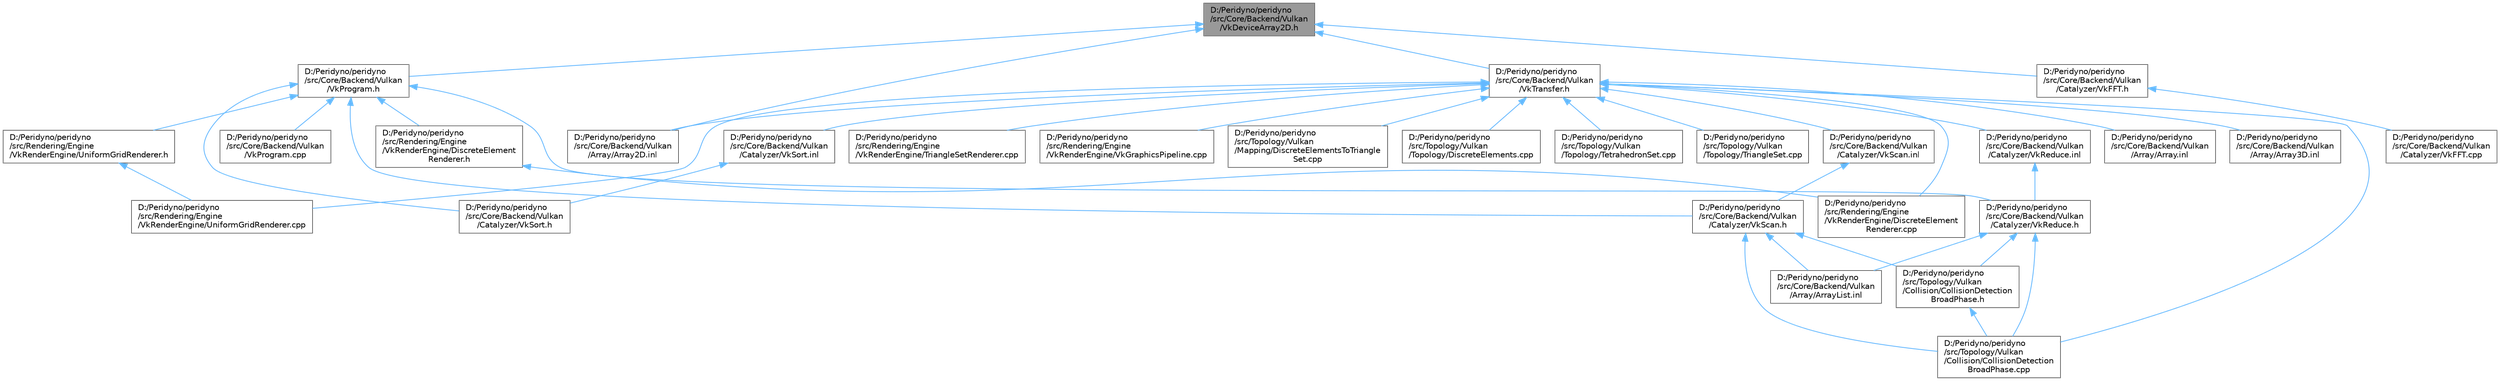 digraph "D:/Peridyno/peridyno/src/Core/Backend/Vulkan/VkDeviceArray2D.h"
{
 // LATEX_PDF_SIZE
  bgcolor="transparent";
  edge [fontname=Helvetica,fontsize=10,labelfontname=Helvetica,labelfontsize=10];
  node [fontname=Helvetica,fontsize=10,shape=box,height=0.2,width=0.4];
  Node1 [id="Node000001",label="D:/Peridyno/peridyno\l/src/Core/Backend/Vulkan\l/VkDeviceArray2D.h",height=0.2,width=0.4,color="gray40", fillcolor="grey60", style="filled", fontcolor="black",tooltip=" "];
  Node1 -> Node2 [id="edge1_Node000001_Node000002",dir="back",color="steelblue1",style="solid",tooltip=" "];
  Node2 [id="Node000002",label="D:/Peridyno/peridyno\l/src/Core/Backend/Vulkan\l/Array/Array2D.inl",height=0.2,width=0.4,color="grey40", fillcolor="white", style="filled",URL="$_vulkan_2_array_2_array2_d_8inl.html",tooltip=" "];
  Node1 -> Node3 [id="edge2_Node000001_Node000003",dir="back",color="steelblue1",style="solid",tooltip=" "];
  Node3 [id="Node000003",label="D:/Peridyno/peridyno\l/src/Core/Backend/Vulkan\l/Catalyzer/VkFFT.h",height=0.2,width=0.4,color="grey40", fillcolor="white", style="filled",URL="$_vk_f_f_t_8h.html",tooltip=" "];
  Node3 -> Node4 [id="edge3_Node000003_Node000004",dir="back",color="steelblue1",style="solid",tooltip=" "];
  Node4 [id="Node000004",label="D:/Peridyno/peridyno\l/src/Core/Backend/Vulkan\l/Catalyzer/VkFFT.cpp",height=0.2,width=0.4,color="grey40", fillcolor="white", style="filled",URL="$_vk_f_f_t_8cpp.html",tooltip=" "];
  Node1 -> Node5 [id="edge4_Node000001_Node000005",dir="back",color="steelblue1",style="solid",tooltip=" "];
  Node5 [id="Node000005",label="D:/Peridyno/peridyno\l/src/Core/Backend/Vulkan\l/VkProgram.h",height=0.2,width=0.4,color="grey40", fillcolor="white", style="filled",URL="$_vk_program_8h.html",tooltip=" "];
  Node5 -> Node6 [id="edge5_Node000005_Node000006",dir="back",color="steelblue1",style="solid",tooltip=" "];
  Node6 [id="Node000006",label="D:/Peridyno/peridyno\l/src/Core/Backend/Vulkan\l/Catalyzer/VkReduce.h",height=0.2,width=0.4,color="grey40", fillcolor="white", style="filled",URL="$_vk_reduce_8h.html",tooltip=" "];
  Node6 -> Node7 [id="edge6_Node000006_Node000007",dir="back",color="steelblue1",style="solid",tooltip=" "];
  Node7 [id="Node000007",label="D:/Peridyno/peridyno\l/src/Core/Backend/Vulkan\l/Array/ArrayList.inl",height=0.2,width=0.4,color="grey40", fillcolor="white", style="filled",URL="$_vulkan_2_array_2_array_list_8inl.html",tooltip=" "];
  Node6 -> Node8 [id="edge7_Node000006_Node000008",dir="back",color="steelblue1",style="solid",tooltip=" "];
  Node8 [id="Node000008",label="D:/Peridyno/peridyno\l/src/Topology/Vulkan\l/Collision/CollisionDetection\lBroadPhase.cpp",height=0.2,width=0.4,color="grey40", fillcolor="white", style="filled",URL="$_collision_detection_broad_phase_8cpp.html",tooltip=" "];
  Node6 -> Node9 [id="edge8_Node000006_Node000009",dir="back",color="steelblue1",style="solid",tooltip=" "];
  Node9 [id="Node000009",label="D:/Peridyno/peridyno\l/src/Topology/Vulkan\l/Collision/CollisionDetection\lBroadPhase.h",height=0.2,width=0.4,color="grey40", fillcolor="white", style="filled",URL="$_vulkan_2_collision_2_collision_detection_broad_phase_8h.html",tooltip=" "];
  Node9 -> Node8 [id="edge9_Node000009_Node000008",dir="back",color="steelblue1",style="solid",tooltip=" "];
  Node5 -> Node10 [id="edge10_Node000005_Node000010",dir="back",color="steelblue1",style="solid",tooltip=" "];
  Node10 [id="Node000010",label="D:/Peridyno/peridyno\l/src/Core/Backend/Vulkan\l/Catalyzer/VkScan.h",height=0.2,width=0.4,color="grey40", fillcolor="white", style="filled",URL="$_vk_scan_8h.html",tooltip=" "];
  Node10 -> Node7 [id="edge11_Node000010_Node000007",dir="back",color="steelblue1",style="solid",tooltip=" "];
  Node10 -> Node8 [id="edge12_Node000010_Node000008",dir="back",color="steelblue1",style="solid",tooltip=" "];
  Node10 -> Node9 [id="edge13_Node000010_Node000009",dir="back",color="steelblue1",style="solid",tooltip=" "];
  Node5 -> Node11 [id="edge14_Node000005_Node000011",dir="back",color="steelblue1",style="solid",tooltip=" "];
  Node11 [id="Node000011",label="D:/Peridyno/peridyno\l/src/Core/Backend/Vulkan\l/Catalyzer/VkSort.h",height=0.2,width=0.4,color="grey40", fillcolor="white", style="filled",URL="$_vk_sort_8h.html",tooltip=" "];
  Node5 -> Node12 [id="edge15_Node000005_Node000012",dir="back",color="steelblue1",style="solid",tooltip=" "];
  Node12 [id="Node000012",label="D:/Peridyno/peridyno\l/src/Core/Backend/Vulkan\l/VkProgram.cpp",height=0.2,width=0.4,color="grey40", fillcolor="white", style="filled",URL="$_vk_program_8cpp.html",tooltip=" "];
  Node5 -> Node13 [id="edge16_Node000005_Node000013",dir="back",color="steelblue1",style="solid",tooltip=" "];
  Node13 [id="Node000013",label="D:/Peridyno/peridyno\l/src/Rendering/Engine\l/VkRenderEngine/DiscreteElement\lRenderer.h",height=0.2,width=0.4,color="grey40", fillcolor="white", style="filled",URL="$_discrete_element_renderer_8h.html",tooltip=" "];
  Node13 -> Node14 [id="edge17_Node000013_Node000014",dir="back",color="steelblue1",style="solid",tooltip=" "];
  Node14 [id="Node000014",label="D:/Peridyno/peridyno\l/src/Rendering/Engine\l/VkRenderEngine/DiscreteElement\lRenderer.cpp",height=0.2,width=0.4,color="grey40", fillcolor="white", style="filled",URL="$_discrete_element_renderer_8cpp.html",tooltip=" "];
  Node5 -> Node15 [id="edge18_Node000005_Node000015",dir="back",color="steelblue1",style="solid",tooltip=" "];
  Node15 [id="Node000015",label="D:/Peridyno/peridyno\l/src/Rendering/Engine\l/VkRenderEngine/UniformGridRenderer.h",height=0.2,width=0.4,color="grey40", fillcolor="white", style="filled",URL="$_uniform_grid_renderer_8h.html",tooltip=" "];
  Node15 -> Node16 [id="edge19_Node000015_Node000016",dir="back",color="steelblue1",style="solid",tooltip=" "];
  Node16 [id="Node000016",label="D:/Peridyno/peridyno\l/src/Rendering/Engine\l/VkRenderEngine/UniformGridRenderer.cpp",height=0.2,width=0.4,color="grey40", fillcolor="white", style="filled",URL="$_uniform_grid_renderer_8cpp.html",tooltip=" "];
  Node1 -> Node17 [id="edge20_Node000001_Node000017",dir="back",color="steelblue1",style="solid",tooltip=" "];
  Node17 [id="Node000017",label="D:/Peridyno/peridyno\l/src/Core/Backend/Vulkan\l/VkTransfer.h",height=0.2,width=0.4,color="grey40", fillcolor="white", style="filled",URL="$_vk_transfer_8h.html",tooltip=" "];
  Node17 -> Node18 [id="edge21_Node000017_Node000018",dir="back",color="steelblue1",style="solid",tooltip=" "];
  Node18 [id="Node000018",label="D:/Peridyno/peridyno\l/src/Core/Backend/Vulkan\l/Array/Array.inl",height=0.2,width=0.4,color="grey40", fillcolor="white", style="filled",URL="$_vulkan_2_array_2_array_8inl.html",tooltip=" "];
  Node17 -> Node2 [id="edge22_Node000017_Node000002",dir="back",color="steelblue1",style="solid",tooltip=" "];
  Node17 -> Node19 [id="edge23_Node000017_Node000019",dir="back",color="steelblue1",style="solid",tooltip=" "];
  Node19 [id="Node000019",label="D:/Peridyno/peridyno\l/src/Core/Backend/Vulkan\l/Array/Array3D.inl",height=0.2,width=0.4,color="grey40", fillcolor="white", style="filled",URL="$_vulkan_2_array_2_array3_d_8inl.html",tooltip=" "];
  Node17 -> Node20 [id="edge24_Node000017_Node000020",dir="back",color="steelblue1",style="solid",tooltip=" "];
  Node20 [id="Node000020",label="D:/Peridyno/peridyno\l/src/Core/Backend/Vulkan\l/Catalyzer/VkReduce.inl",height=0.2,width=0.4,color="grey40", fillcolor="white", style="filled",URL="$_vk_reduce_8inl.html",tooltip=" "];
  Node20 -> Node6 [id="edge25_Node000020_Node000006",dir="back",color="steelblue1",style="solid",tooltip=" "];
  Node17 -> Node21 [id="edge26_Node000017_Node000021",dir="back",color="steelblue1",style="solid",tooltip=" "];
  Node21 [id="Node000021",label="D:/Peridyno/peridyno\l/src/Core/Backend/Vulkan\l/Catalyzer/VkScan.inl",height=0.2,width=0.4,color="grey40", fillcolor="white", style="filled",URL="$_vk_scan_8inl.html",tooltip=" "];
  Node21 -> Node10 [id="edge27_Node000021_Node000010",dir="back",color="steelblue1",style="solid",tooltip=" "];
  Node17 -> Node22 [id="edge28_Node000017_Node000022",dir="back",color="steelblue1",style="solid",tooltip=" "];
  Node22 [id="Node000022",label="D:/Peridyno/peridyno\l/src/Core/Backend/Vulkan\l/Catalyzer/VkSort.inl",height=0.2,width=0.4,color="grey40", fillcolor="white", style="filled",URL="$_vk_sort_8inl.html",tooltip=" "];
  Node22 -> Node11 [id="edge29_Node000022_Node000011",dir="back",color="steelblue1",style="solid",tooltip=" "];
  Node17 -> Node14 [id="edge30_Node000017_Node000014",dir="back",color="steelblue1",style="solid",tooltip=" "];
  Node17 -> Node23 [id="edge31_Node000017_Node000023",dir="back",color="steelblue1",style="solid",tooltip=" "];
  Node23 [id="Node000023",label="D:/Peridyno/peridyno\l/src/Rendering/Engine\l/VkRenderEngine/TriangleSetRenderer.cpp",height=0.2,width=0.4,color="grey40", fillcolor="white", style="filled",URL="$_triangle_set_renderer_8cpp.html",tooltip=" "];
  Node17 -> Node16 [id="edge32_Node000017_Node000016",dir="back",color="steelblue1",style="solid",tooltip=" "];
  Node17 -> Node24 [id="edge33_Node000017_Node000024",dir="back",color="steelblue1",style="solid",tooltip=" "];
  Node24 [id="Node000024",label="D:/Peridyno/peridyno\l/src/Rendering/Engine\l/VkRenderEngine/VkGraphicsPipeline.cpp",height=0.2,width=0.4,color="grey40", fillcolor="white", style="filled",URL="$_vk_graphics_pipeline_8cpp.html",tooltip=" "];
  Node17 -> Node8 [id="edge34_Node000017_Node000008",dir="back",color="steelblue1",style="solid",tooltip=" "];
  Node17 -> Node25 [id="edge35_Node000017_Node000025",dir="back",color="steelblue1",style="solid",tooltip=" "];
  Node25 [id="Node000025",label="D:/Peridyno/peridyno\l/src/Topology/Vulkan\l/Mapping/DiscreteElementsToTriangle\lSet.cpp",height=0.2,width=0.4,color="grey40", fillcolor="white", style="filled",URL="$_discrete_elements_to_triangle_set_8cpp.html",tooltip=" "];
  Node17 -> Node26 [id="edge36_Node000017_Node000026",dir="back",color="steelblue1",style="solid",tooltip=" "];
  Node26 [id="Node000026",label="D:/Peridyno/peridyno\l/src/Topology/Vulkan\l/Topology/DiscreteElements.cpp",height=0.2,width=0.4,color="grey40", fillcolor="white", style="filled",URL="$_discrete_elements_8cpp.html",tooltip=" "];
  Node17 -> Node27 [id="edge37_Node000017_Node000027",dir="back",color="steelblue1",style="solid",tooltip=" "];
  Node27 [id="Node000027",label="D:/Peridyno/peridyno\l/src/Topology/Vulkan\l/Topology/TetrahedronSet.cpp",height=0.2,width=0.4,color="grey40", fillcolor="white", style="filled",URL="$_tetrahedron_set_8cpp.html",tooltip=" "];
  Node17 -> Node28 [id="edge38_Node000017_Node000028",dir="back",color="steelblue1",style="solid",tooltip=" "];
  Node28 [id="Node000028",label="D:/Peridyno/peridyno\l/src/Topology/Vulkan\l/Topology/TriangleSet.cpp",height=0.2,width=0.4,color="grey40", fillcolor="white", style="filled",URL="$_triangle_set_8cpp.html",tooltip=" "];
}
